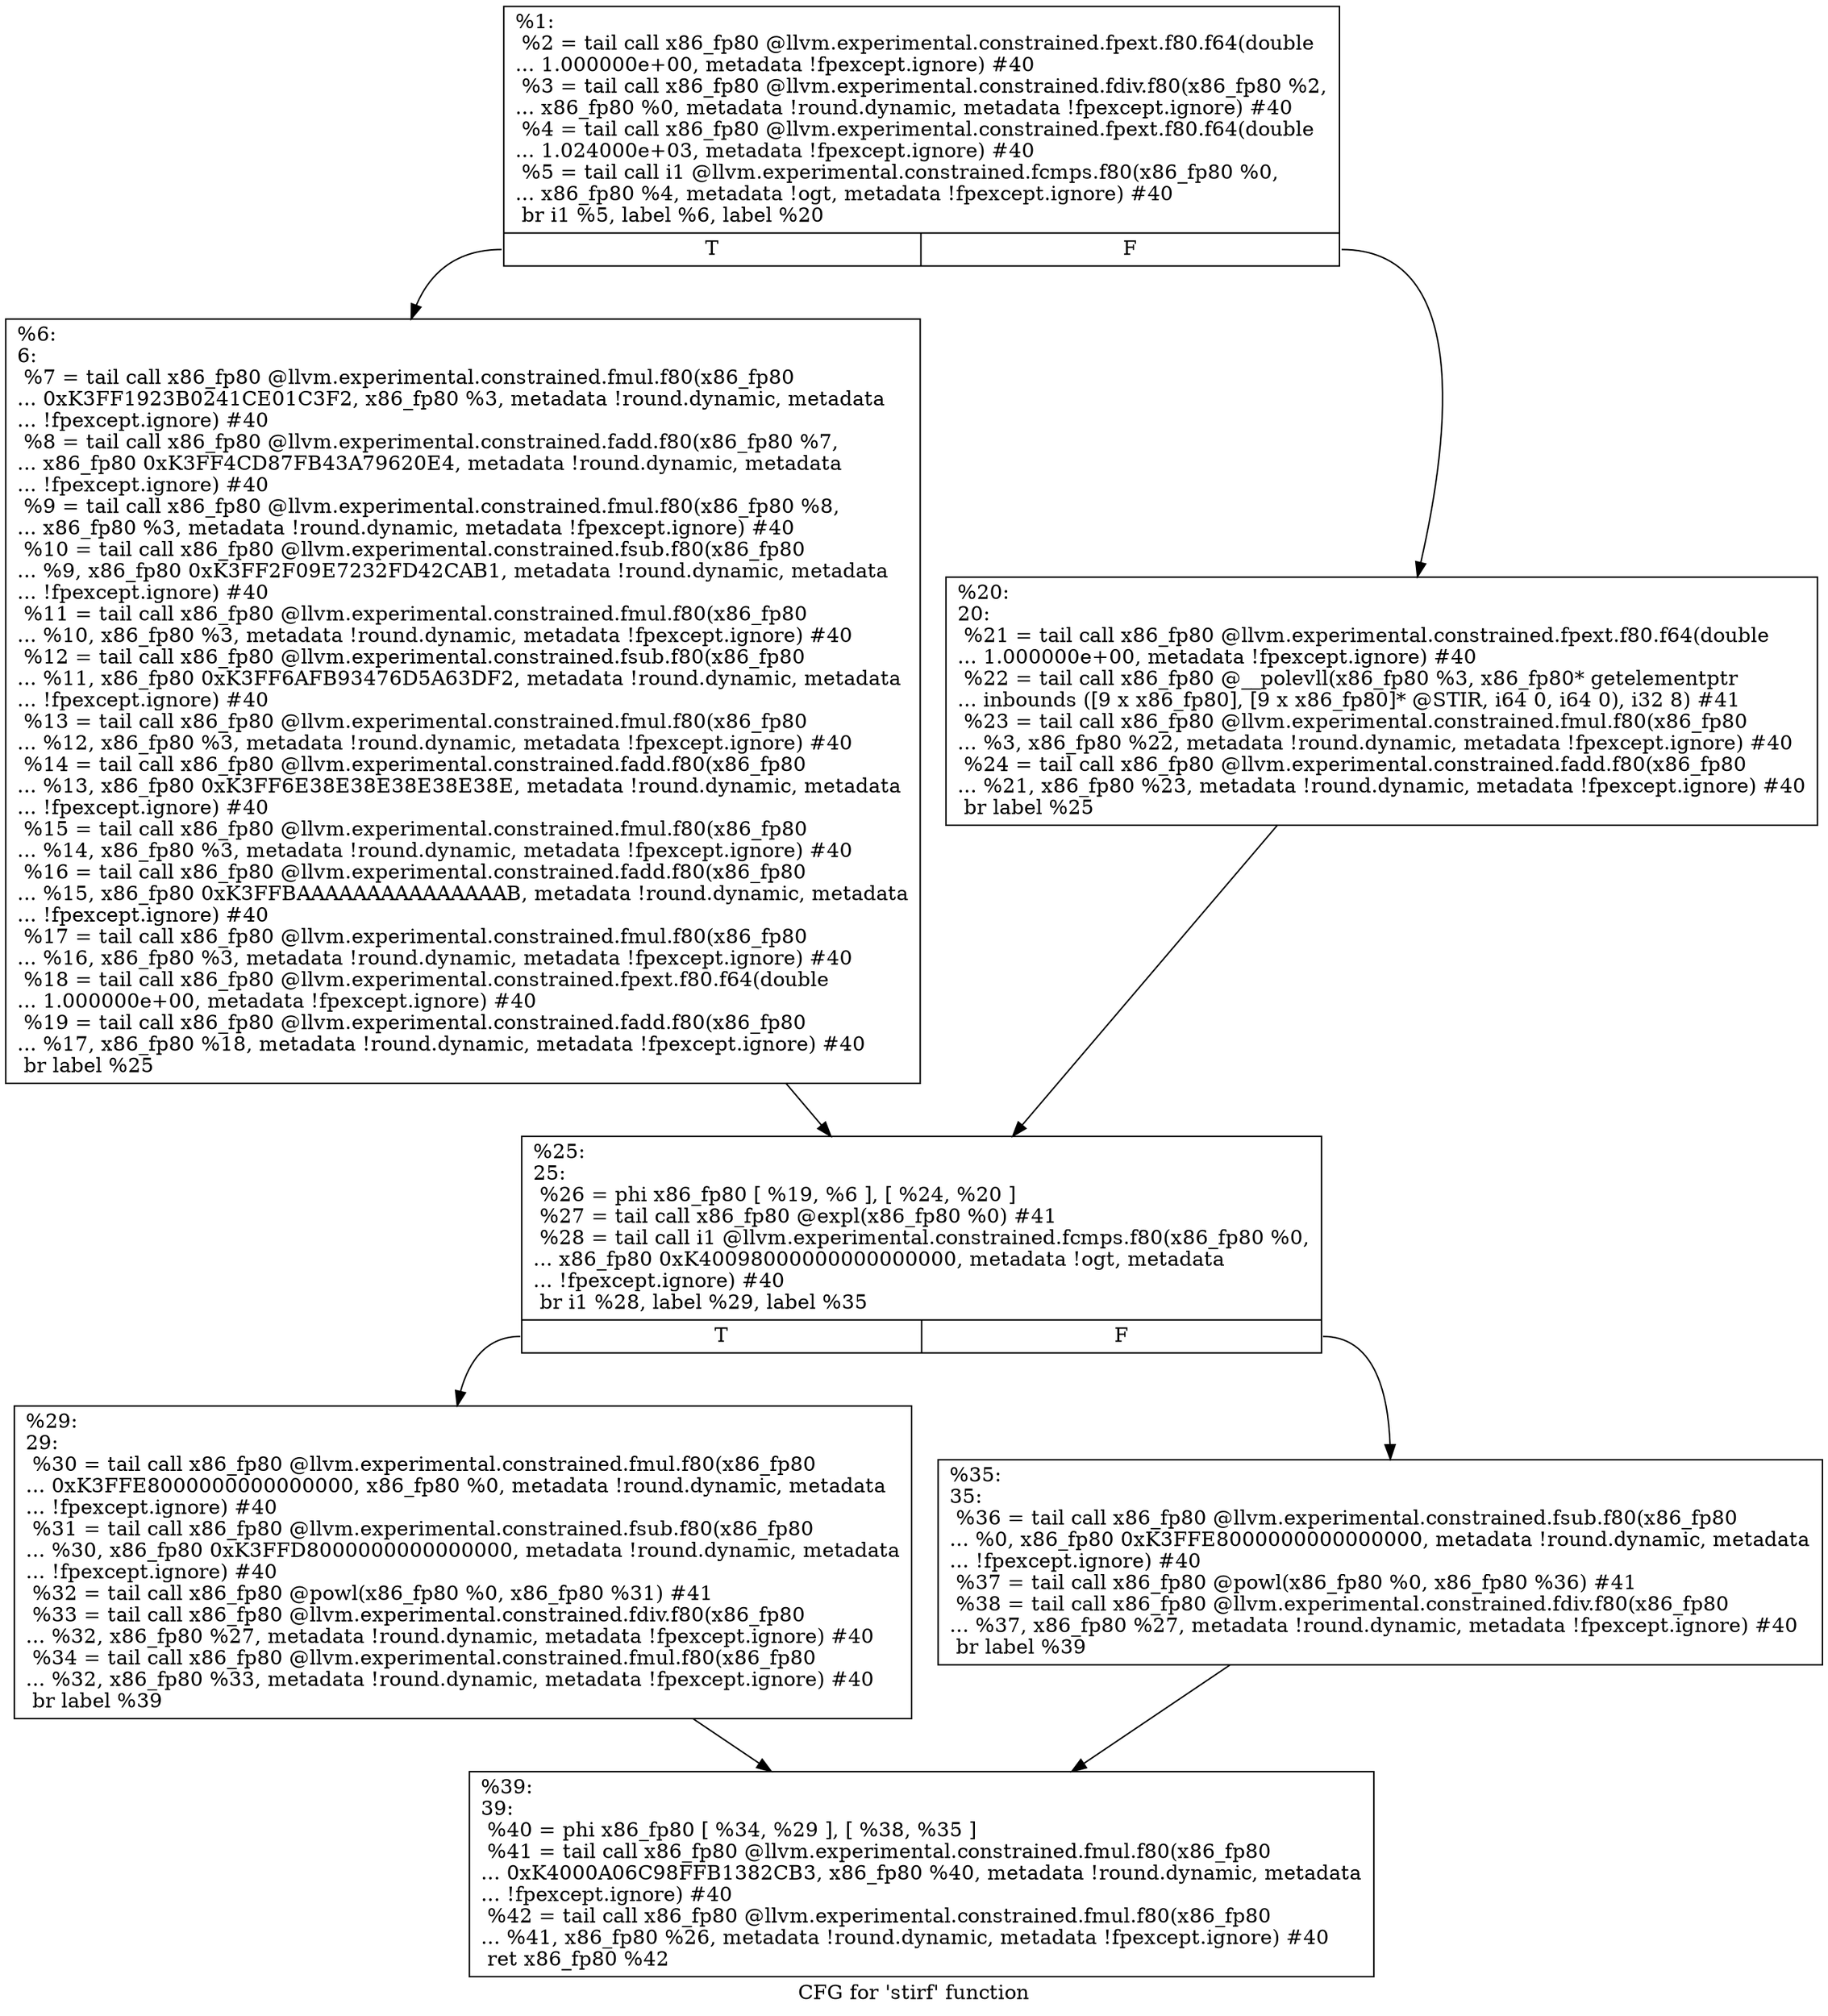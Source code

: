 digraph "CFG for 'stirf' function" {
	label="CFG for 'stirf' function";

	Node0x1afdbf0 [shape=record,label="{%1:\l  %2 = tail call x86_fp80 @llvm.experimental.constrained.fpext.f80.f64(double\l... 1.000000e+00, metadata !fpexcept.ignore) #40\l  %3 = tail call x86_fp80 @llvm.experimental.constrained.fdiv.f80(x86_fp80 %2,\l... x86_fp80 %0, metadata !round.dynamic, metadata !fpexcept.ignore) #40\l  %4 = tail call x86_fp80 @llvm.experimental.constrained.fpext.f80.f64(double\l... 1.024000e+03, metadata !fpexcept.ignore) #40\l  %5 = tail call i1 @llvm.experimental.constrained.fcmps.f80(x86_fp80 %0,\l... x86_fp80 %4, metadata !ogt, metadata !fpexcept.ignore) #40\l  br i1 %5, label %6, label %20\l|{<s0>T|<s1>F}}"];
	Node0x1afdbf0:s0 -> Node0x1afdc80;
	Node0x1afdbf0:s1 -> Node0x1afdcd0;
	Node0x1afdc80 [shape=record,label="{%6:\l6:                                                \l  %7 = tail call x86_fp80 @llvm.experimental.constrained.fmul.f80(x86_fp80\l... 0xK3FF1923B0241CE01C3F2, x86_fp80 %3, metadata !round.dynamic, metadata\l... !fpexcept.ignore) #40\l  %8 = tail call x86_fp80 @llvm.experimental.constrained.fadd.f80(x86_fp80 %7,\l... x86_fp80 0xK3FF4CD87FB43A79620E4, metadata !round.dynamic, metadata\l... !fpexcept.ignore) #40\l  %9 = tail call x86_fp80 @llvm.experimental.constrained.fmul.f80(x86_fp80 %8,\l... x86_fp80 %3, metadata !round.dynamic, metadata !fpexcept.ignore) #40\l  %10 = tail call x86_fp80 @llvm.experimental.constrained.fsub.f80(x86_fp80\l... %9, x86_fp80 0xK3FF2F09E7232FD42CAB1, metadata !round.dynamic, metadata\l... !fpexcept.ignore) #40\l  %11 = tail call x86_fp80 @llvm.experimental.constrained.fmul.f80(x86_fp80\l... %10, x86_fp80 %3, metadata !round.dynamic, metadata !fpexcept.ignore) #40\l  %12 = tail call x86_fp80 @llvm.experimental.constrained.fsub.f80(x86_fp80\l... %11, x86_fp80 0xK3FF6AFB93476D5A63DF2, metadata !round.dynamic, metadata\l... !fpexcept.ignore) #40\l  %13 = tail call x86_fp80 @llvm.experimental.constrained.fmul.f80(x86_fp80\l... %12, x86_fp80 %3, metadata !round.dynamic, metadata !fpexcept.ignore) #40\l  %14 = tail call x86_fp80 @llvm.experimental.constrained.fadd.f80(x86_fp80\l... %13, x86_fp80 0xK3FF6E38E38E38E38E38E, metadata !round.dynamic, metadata\l... !fpexcept.ignore) #40\l  %15 = tail call x86_fp80 @llvm.experimental.constrained.fmul.f80(x86_fp80\l... %14, x86_fp80 %3, metadata !round.dynamic, metadata !fpexcept.ignore) #40\l  %16 = tail call x86_fp80 @llvm.experimental.constrained.fadd.f80(x86_fp80\l... %15, x86_fp80 0xK3FFBAAAAAAAAAAAAAAAB, metadata !round.dynamic, metadata\l... !fpexcept.ignore) #40\l  %17 = tail call x86_fp80 @llvm.experimental.constrained.fmul.f80(x86_fp80\l... %16, x86_fp80 %3, metadata !round.dynamic, metadata !fpexcept.ignore) #40\l  %18 = tail call x86_fp80 @llvm.experimental.constrained.fpext.f80.f64(double\l... 1.000000e+00, metadata !fpexcept.ignore) #40\l  %19 = tail call x86_fp80 @llvm.experimental.constrained.fadd.f80(x86_fp80\l... %17, x86_fp80 %18, metadata !round.dynamic, metadata !fpexcept.ignore) #40\l  br label %25\l}"];
	Node0x1afdc80 -> Node0x1afdd20;
	Node0x1afdcd0 [shape=record,label="{%20:\l20:                                               \l  %21 = tail call x86_fp80 @llvm.experimental.constrained.fpext.f80.f64(double\l... 1.000000e+00, metadata !fpexcept.ignore) #40\l  %22 = tail call x86_fp80 @__polevll(x86_fp80 %3, x86_fp80* getelementptr\l... inbounds ([9 x x86_fp80], [9 x x86_fp80]* @STIR, i64 0, i64 0), i32 8) #41\l  %23 = tail call x86_fp80 @llvm.experimental.constrained.fmul.f80(x86_fp80\l... %3, x86_fp80 %22, metadata !round.dynamic, metadata !fpexcept.ignore) #40\l  %24 = tail call x86_fp80 @llvm.experimental.constrained.fadd.f80(x86_fp80\l... %21, x86_fp80 %23, metadata !round.dynamic, metadata !fpexcept.ignore) #40\l  br label %25\l}"];
	Node0x1afdcd0 -> Node0x1afdd20;
	Node0x1afdd20 [shape=record,label="{%25:\l25:                                               \l  %26 = phi x86_fp80 [ %19, %6 ], [ %24, %20 ]\l  %27 = tail call x86_fp80 @expl(x86_fp80 %0) #41\l  %28 = tail call i1 @llvm.experimental.constrained.fcmps.f80(x86_fp80 %0,\l... x86_fp80 0xK40098000000000000000, metadata !ogt, metadata\l... !fpexcept.ignore) #40\l  br i1 %28, label %29, label %35\l|{<s0>T|<s1>F}}"];
	Node0x1afdd20:s0 -> Node0x1afdd70;
	Node0x1afdd20:s1 -> Node0x1afddc0;
	Node0x1afdd70 [shape=record,label="{%29:\l29:                                               \l  %30 = tail call x86_fp80 @llvm.experimental.constrained.fmul.f80(x86_fp80\l... 0xK3FFE8000000000000000, x86_fp80 %0, metadata !round.dynamic, metadata\l... !fpexcept.ignore) #40\l  %31 = tail call x86_fp80 @llvm.experimental.constrained.fsub.f80(x86_fp80\l... %30, x86_fp80 0xK3FFD8000000000000000, metadata !round.dynamic, metadata\l... !fpexcept.ignore) #40\l  %32 = tail call x86_fp80 @powl(x86_fp80 %0, x86_fp80 %31) #41\l  %33 = tail call x86_fp80 @llvm.experimental.constrained.fdiv.f80(x86_fp80\l... %32, x86_fp80 %27, metadata !round.dynamic, metadata !fpexcept.ignore) #40\l  %34 = tail call x86_fp80 @llvm.experimental.constrained.fmul.f80(x86_fp80\l... %32, x86_fp80 %33, metadata !round.dynamic, metadata !fpexcept.ignore) #40\l  br label %39\l}"];
	Node0x1afdd70 -> Node0x1afde10;
	Node0x1afddc0 [shape=record,label="{%35:\l35:                                               \l  %36 = tail call x86_fp80 @llvm.experimental.constrained.fsub.f80(x86_fp80\l... %0, x86_fp80 0xK3FFE8000000000000000, metadata !round.dynamic, metadata\l... !fpexcept.ignore) #40\l  %37 = tail call x86_fp80 @powl(x86_fp80 %0, x86_fp80 %36) #41\l  %38 = tail call x86_fp80 @llvm.experimental.constrained.fdiv.f80(x86_fp80\l... %37, x86_fp80 %27, metadata !round.dynamic, metadata !fpexcept.ignore) #40\l  br label %39\l}"];
	Node0x1afddc0 -> Node0x1afde10;
	Node0x1afde10 [shape=record,label="{%39:\l39:                                               \l  %40 = phi x86_fp80 [ %34, %29 ], [ %38, %35 ]\l  %41 = tail call x86_fp80 @llvm.experimental.constrained.fmul.f80(x86_fp80\l... 0xK4000A06C98FFB1382CB3, x86_fp80 %40, metadata !round.dynamic, metadata\l... !fpexcept.ignore) #40\l  %42 = tail call x86_fp80 @llvm.experimental.constrained.fmul.f80(x86_fp80\l... %41, x86_fp80 %26, metadata !round.dynamic, metadata !fpexcept.ignore) #40\l  ret x86_fp80 %42\l}"];
}

